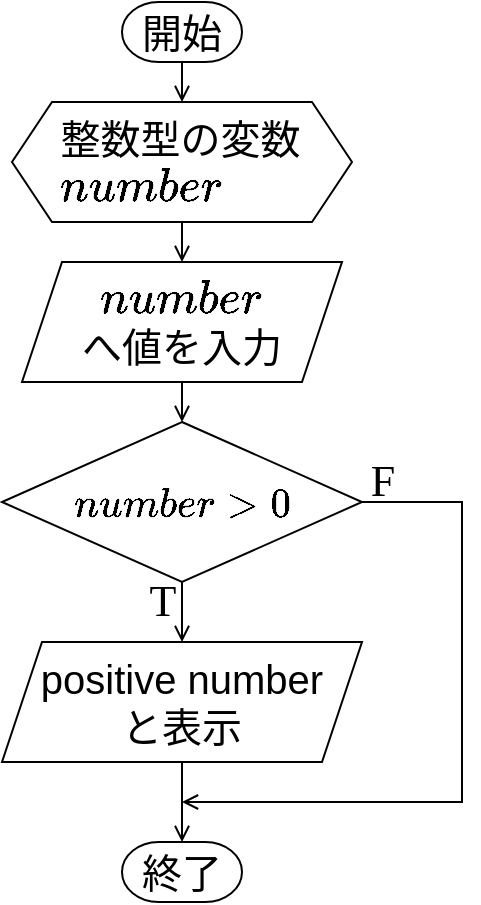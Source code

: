 <mxfile>
    <diagram id="z4AH6UuFP2QZZDi5-nr6" name="ページ1">
        <mxGraphModel dx="804" dy="645" grid="1" gridSize="10" guides="1" tooltips="1" connect="1" arrows="1" fold="1" page="1" pageScale="1" pageWidth="827" pageHeight="1169" math="1" shadow="0">
            <root>
                <mxCell id="0"/>
                <mxCell id="1" parent="0"/>
                <mxCell id="23" style="edgeStyle=none;html=1;exitX=0.5;exitY=1;exitDx=0;exitDy=0;exitPerimeter=0;entryX=0.5;entryY=0;entryDx=0;entryDy=0;endArrow=open;endFill=0;" edge="1" parent="1" source="25" target="32">
                    <mxGeometry relative="1" as="geometry">
                        <Array as="points">
                            <mxPoint x="420" y="400"/>
                        </Array>
                    </mxGeometry>
                </mxCell>
                <mxCell id="24" style="edgeStyle=none;html=1;exitX=1;exitY=0.5;exitDx=0;exitDy=0;exitPerimeter=0;rounded=0;curved=0;endArrow=open;endFill=0;" edge="1" parent="1" source="25">
                    <mxGeometry relative="1" as="geometry">
                        <mxPoint x="420" y="500" as="targetPoint"/>
                        <Array as="points">
                            <mxPoint x="560" y="350"/>
                            <mxPoint x="560" y="500"/>
                        </Array>
                    </mxGeometry>
                </mxCell>
                <mxCell id="25" value="\(number &amp;gt;0\)" style="strokeWidth=1;html=1;shape=mxgraph.flowchart.decision;whiteSpace=wrap;fontSize=20;fontFamily=Lucida Console;" vertex="1" parent="1">
                    <mxGeometry x="330" y="310" width="180" height="80" as="geometry"/>
                </mxCell>
                <mxCell id="26" value="T" style="text;html=1;align=center;verticalAlign=middle;resizable=0;points=[];autosize=1;strokeColor=none;fillColor=none;fontSize=22;fontFamily=Lucida Console;" vertex="1" parent="1">
                    <mxGeometry x="390" y="380" width="40" height="40" as="geometry"/>
                </mxCell>
                <mxCell id="27" value="F" style="text;html=1;align=center;verticalAlign=middle;resizable=0;points=[];autosize=1;strokeColor=none;fillColor=none;fontSize=22;fontFamily=Lucida Console;" vertex="1" parent="1">
                    <mxGeometry x="500" y="320" width="40" height="40" as="geometry"/>
                </mxCell>
                <mxCell id="28" style="edgeStyle=none;html=1;exitX=0.5;exitY=1;exitDx=0;exitDy=0;entryX=0.5;entryY=0;entryDx=0;entryDy=0;endArrow=open;endFill=0;" edge="1" parent="1" source="29" target="31">
                    <mxGeometry relative="1" as="geometry">
                        <Array as="points">
                            <mxPoint x="420" y="220"/>
                        </Array>
                    </mxGeometry>
                </mxCell>
                <mxCell id="29" value="&amp;nbsp; &amp;nbsp; 整数型の変数&lt;div&gt;&amp;nbsp; &amp;nbsp; \(number\)&lt;/div&gt;" style="shape=hexagon;perimeter=hexagonPerimeter2;whiteSpace=wrap;html=1;fixedSize=1;fontSize=20;align=left;" vertex="1" parent="1">
                    <mxGeometry x="335" y="150" width="170" height="60" as="geometry"/>
                </mxCell>
                <mxCell id="30" style="edgeStyle=none;html=1;exitX=0.5;exitY=1;exitDx=0;exitDy=0;endArrow=open;endFill=0;" edge="1" parent="1" source="31" target="25">
                    <mxGeometry relative="1" as="geometry"/>
                </mxCell>
                <mxCell id="31" value="\(number\)&lt;div&gt;へ&lt;span style=&quot;background-color: transparent;&quot;&gt;値を入力&lt;/span&gt;&lt;/div&gt;" style="shape=parallelogram;perimeter=parallelogramPerimeter;whiteSpace=wrap;html=1;fixedSize=1;fontSize=20;size=20;" vertex="1" parent="1">
                    <mxGeometry x="340" y="230" width="160" height="60" as="geometry"/>
                </mxCell>
                <mxCell id="32" value="positive number&lt;div&gt;と表示&lt;/div&gt;" style="shape=parallelogram;perimeter=parallelogramPerimeter;whiteSpace=wrap;html=1;fixedSize=1;fontSize=20;fontFamily=Helvetica;size=20;" vertex="1" parent="1">
                    <mxGeometry x="330" y="420" width="180" height="60" as="geometry"/>
                </mxCell>
                <mxCell id="33" style="edgeStyle=none;html=1;exitX=0.5;exitY=1;exitDx=0;exitDy=0;exitPerimeter=0;endArrow=open;endFill=0;" edge="1" parent="1" source="34" target="29">
                    <mxGeometry relative="1" as="geometry"/>
                </mxCell>
                <mxCell id="34" value="開始" style="strokeWidth=1;html=1;shape=mxgraph.flowchart.terminator;whiteSpace=wrap;fontFamily=Lucida Console;fontSize=20;" vertex="1" parent="1">
                    <mxGeometry x="390" y="100" width="60" height="30" as="geometry"/>
                </mxCell>
                <mxCell id="35" value="終了" style="strokeWidth=1;html=1;shape=mxgraph.flowchart.terminator;whiteSpace=wrap;fontFamily=Lucida Console;fontSize=20;" vertex="1" parent="1">
                    <mxGeometry x="390" y="520" width="60" height="30" as="geometry"/>
                </mxCell>
                <mxCell id="36" style="edgeStyle=none;html=1;exitX=0.5;exitY=1;exitDx=0;exitDy=0;entryX=0.5;entryY=0;entryDx=0;entryDy=0;entryPerimeter=0;endArrow=open;endFill=0;" edge="1" parent="1" source="32" target="35">
                    <mxGeometry relative="1" as="geometry"/>
                </mxCell>
            </root>
        </mxGraphModel>
    </diagram>
</mxfile>